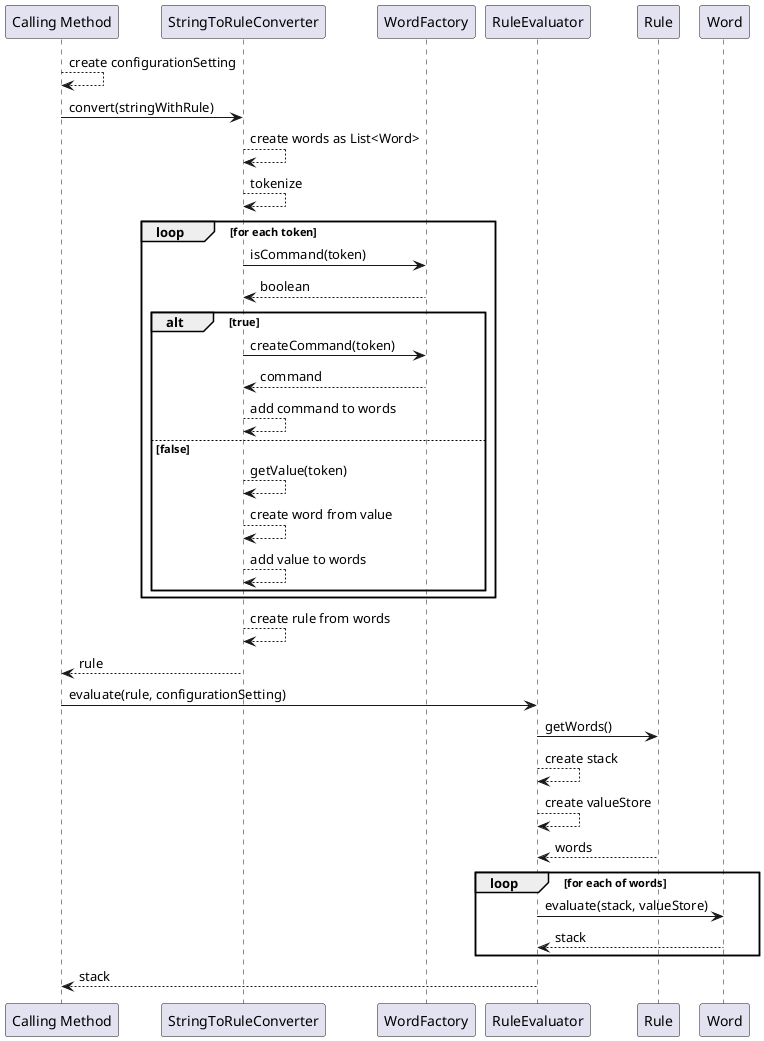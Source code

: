 @startuml "Sequence Rule Evaluation"

participant Caller as "Calling Method"

Caller --> Caller : create configurationSetting
Caller -> StringToRuleConverter : convert(stringWithRule)
StringToRuleConverter --> StringToRuleConverter : create words as List<Word>
StringToRuleConverter --> StringToRuleConverter : tokenize
loop for each token
    StringToRuleConverter -> WordFactory : isCommand(token)
    WordFactory --> StringToRuleConverter : boolean
    alt true
        StringToRuleConverter -> WordFactory : createCommand(token)
        WordFactory --> StringToRuleConverter : command
        StringToRuleConverter --> StringToRuleConverter : add command to words
    else false
        StringToRuleConverter --> StringToRuleConverter : getValue(token)
        StringToRuleConverter --> StringToRuleConverter : create word from value
        StringToRuleConverter --> StringToRuleConverter : add value to words
    end
end
StringToRuleConverter --> StringToRuleConverter : create rule from words
StringToRuleConverter --> Caller : rule

Caller ->  RuleEvaluator : evaluate(rule, configurationSetting)

RuleEvaluator -> Rule : getWords()
RuleEvaluator --> RuleEvaluator : create stack
RuleEvaluator --> RuleEvaluator : create valueStore
Rule --> RuleEvaluator : words
loop for each of words
    RuleEvaluator -> Word : evaluate(stack, valueStore)
    Word --> RuleEvaluator : stack
end
RuleEvaluator --> Caller : stack

@enduml